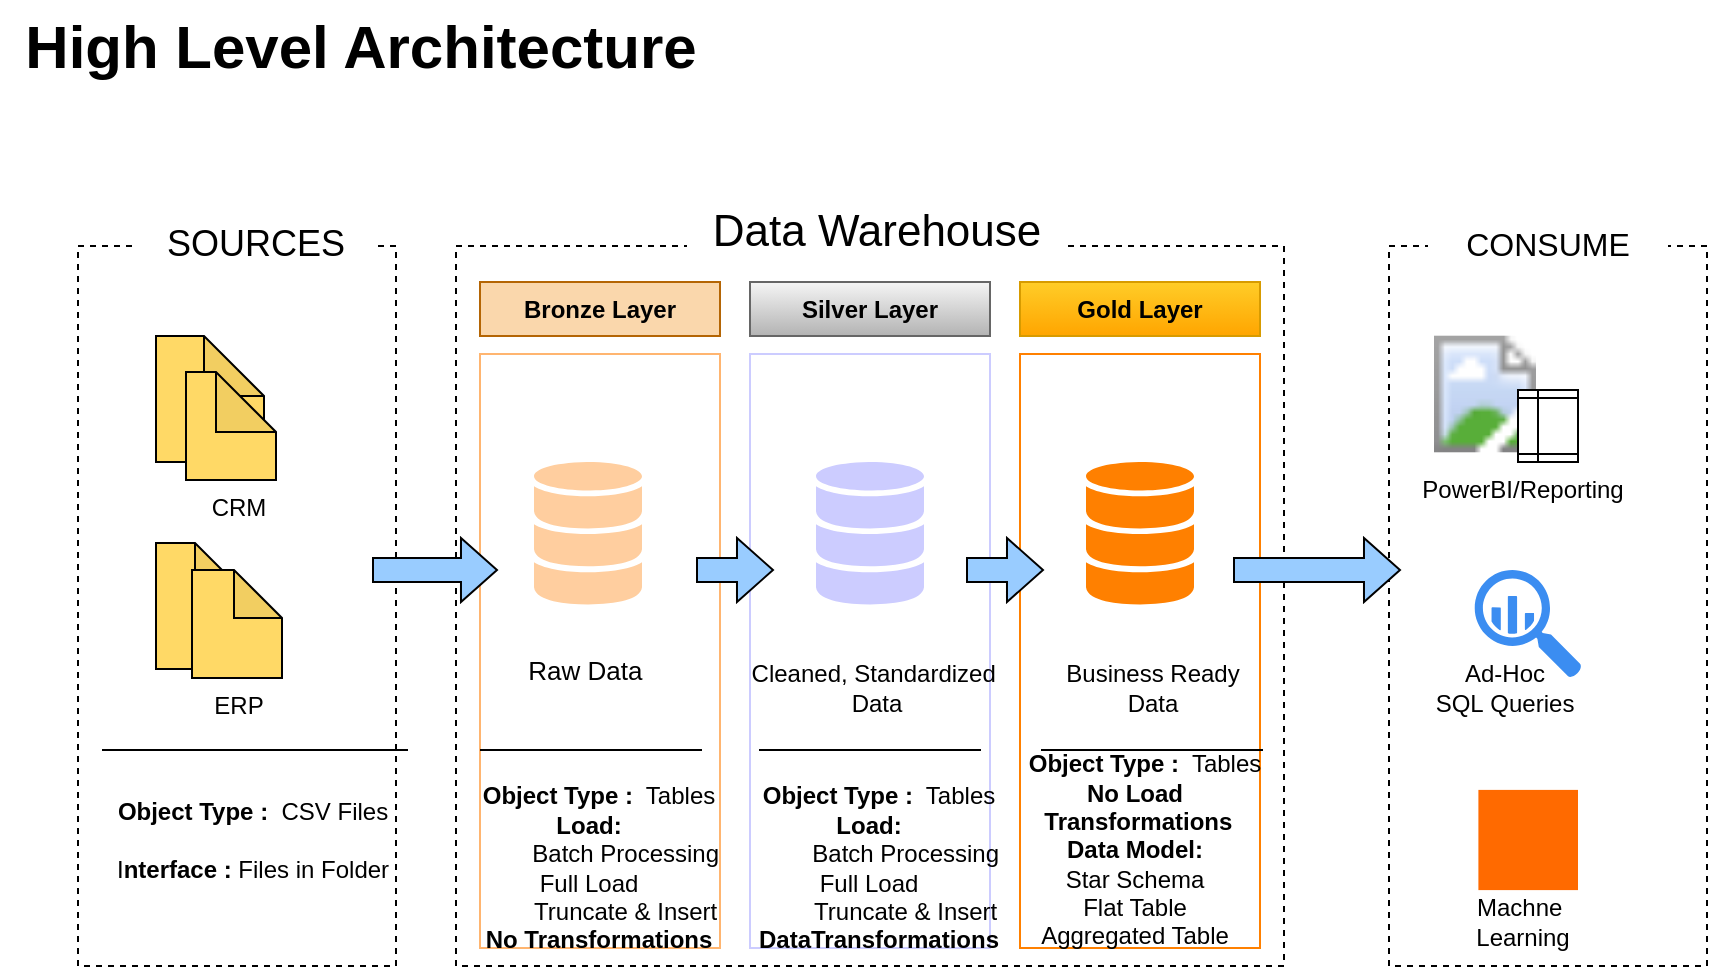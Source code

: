 <mxfile version="27.0.9">
  <diagram name="Page-1" id="r5nAc7xVuk7UNNE1zsX5">
    <mxGraphModel dx="1722" dy="537" grid="1" gridSize="9" guides="1" tooltips="1" connect="1" arrows="0" fold="1" page="1" pageScale="1" pageWidth="850" pageHeight="1100" math="0" shadow="0">
      <root>
        <mxCell id="0" />
        <mxCell id="1" parent="0" />
        <mxCell id="3-WSOy0jhSaHZW4H2ldb-1" value="&lt;font style=&quot;font-size: 30px;&quot;&gt;&lt;b&gt;Hig&lt;font style=&quot;&quot;&gt;h Level Architecture&lt;/font&gt;&lt;/b&gt;&lt;/font&gt;" style="text;html=1;align=center;verticalAlign=middle;resizable=0;points=[];autosize=1;strokeColor=none;fillColor=none;" parent="1" vertex="1">
          <mxGeometry x="-24" y="21" width="360" height="45" as="geometry" />
        </mxCell>
        <mxCell id="3-WSOy0jhSaHZW4H2ldb-2" value="CRM" style="rounded=0;whiteSpace=wrap;html=1;fillColor=none;dashed=1;" parent="1" vertex="1">
          <mxGeometry x="15" y="144" width="159" height="360" as="geometry" />
        </mxCell>
        <mxCell id="3-WSOy0jhSaHZW4H2ldb-3" value="" style="rounded=0;whiteSpace=wrap;html=1;fillColor=none;dashed=1;" parent="1" vertex="1">
          <mxGeometry x="204" y="144" width="414" height="360" as="geometry" />
        </mxCell>
        <mxCell id="3-WSOy0jhSaHZW4H2ldb-5" value="&lt;font style=&quot;font-size: 22px;&quot;&gt;Data Warehouse&lt;/font&gt;" style="rounded=0;whiteSpace=wrap;html=1;fillColor=default;strokeColor=none;" parent="1" vertex="1">
          <mxGeometry x="319.5" y="120" width="189" height="33" as="geometry" />
        </mxCell>
        <mxCell id="3-WSOy0jhSaHZW4H2ldb-6" value="&lt;font style=&quot;font-size: 18px;&quot;&gt;SOURCES&lt;/font&gt;" style="rounded=0;whiteSpace=wrap;html=1;fillColor=default;strokeColor=none;" parent="1" vertex="1">
          <mxGeometry x="43.5" y="126" width="120" height="33" as="geometry" />
        </mxCell>
        <mxCell id="3-WSOy0jhSaHZW4H2ldb-7" value="" style="rounded=0;whiteSpace=wrap;html=1;fillColor=none;dashed=1;" parent="1" vertex="1">
          <mxGeometry x="670.5" y="144" width="159" height="360" as="geometry" />
        </mxCell>
        <mxCell id="3-WSOy0jhSaHZW4H2ldb-9" value="&lt;font style=&quot;font-size: 16px;&quot;&gt;CONSUME&lt;/font&gt;" style="rounded=0;whiteSpace=wrap;html=1;fillColor=default;strokeColor=none;" parent="1" vertex="1">
          <mxGeometry x="690" y="126" width="120" height="33" as="geometry" />
        </mxCell>
        <mxCell id="3-WSOy0jhSaHZW4H2ldb-10" value="&lt;b&gt;Bronze Layer&lt;/b&gt;" style="rounded=0;whiteSpace=wrap;html=1;fillColor=#fad7ac;strokeColor=#b46504;" parent="1" vertex="1">
          <mxGeometry x="216" y="162" width="120" height="27" as="geometry" />
        </mxCell>
        <mxCell id="3-WSOy0jhSaHZW4H2ldb-11" value="&lt;b&gt;Silver Layer&lt;/b&gt;" style="rounded=0;whiteSpace=wrap;html=1;fillColor=#f5f5f5;gradientColor=#b3b3b3;strokeColor=#666666;" parent="1" vertex="1">
          <mxGeometry x="351" y="162" width="120" height="27" as="geometry" />
        </mxCell>
        <mxCell id="3-WSOy0jhSaHZW4H2ldb-12" value="&lt;b&gt;Gold Layer&lt;/b&gt;" style="rounded=0;whiteSpace=wrap;html=1;fillColor=#ffcd28;gradientColor=#ffa500;strokeColor=#d79b00;" parent="1" vertex="1">
          <mxGeometry x="486" y="162" width="120" height="27" as="geometry" />
        </mxCell>
        <mxCell id="3-WSOy0jhSaHZW4H2ldb-13" style="edgeStyle=orthogonalEdgeStyle;rounded=0;orthogonalLoop=1;jettySize=auto;html=1;exitX=0.5;exitY=1;exitDx=0;exitDy=0;" parent="1" source="3-WSOy0jhSaHZW4H2ldb-11" target="3-WSOy0jhSaHZW4H2ldb-11" edge="1">
          <mxGeometry relative="1" as="geometry" />
        </mxCell>
        <mxCell id="3-WSOy0jhSaHZW4H2ldb-14" value="" style="rounded=0;whiteSpace=wrap;html=1;fillColor=none;strokeColor=#FFB570;" parent="1" vertex="1">
          <mxGeometry x="216" y="198" width="120" height="297" as="geometry" />
        </mxCell>
        <mxCell id="3-WSOy0jhSaHZW4H2ldb-15" value="" style="rounded=0;whiteSpace=wrap;html=1;strokeColor=#CCCCFF;" parent="1" vertex="1">
          <mxGeometry x="351" y="198" width="120" height="297" as="geometry" />
        </mxCell>
        <mxCell id="3-WSOy0jhSaHZW4H2ldb-16" value="" style="rounded=0;whiteSpace=wrap;html=1;strokeColor=#FF8000;" parent="1" vertex="1">
          <mxGeometry x="486" y="198" width="120" height="297" as="geometry" />
        </mxCell>
        <mxCell id="3-WSOy0jhSaHZW4H2ldb-18" value="" style="shape=note;whiteSpace=wrap;html=1;backgroundOutline=1;darkOpacity=0.05;fillColor=#FFD966;" parent="1" vertex="1">
          <mxGeometry x="54" y="189" width="54" height="63" as="geometry" />
        </mxCell>
        <mxCell id="3-WSOy0jhSaHZW4H2ldb-19" value="" style="shape=note;whiteSpace=wrap;html=1;backgroundOutline=1;darkOpacity=0.05;fillColor=#FFD966;" parent="1" vertex="1">
          <mxGeometry x="69" y="207" width="45" height="54" as="geometry" />
        </mxCell>
        <mxCell id="3-WSOy0jhSaHZW4H2ldb-20" value="" style="shape=note;whiteSpace=wrap;html=1;backgroundOutline=1;darkOpacity=0.05;fillColor=#FFD966;" parent="1" vertex="1">
          <mxGeometry x="54" y="292.5" width="49.5" height="63" as="geometry" />
        </mxCell>
        <mxCell id="3-WSOy0jhSaHZW4H2ldb-21" value="" style="shape=note;whiteSpace=wrap;html=1;backgroundOutline=1;darkOpacity=0.05;fillColor=#FFD966;size=24;" parent="1" vertex="1">
          <mxGeometry x="72" y="306" width="45" height="54" as="geometry" />
        </mxCell>
        <mxCell id="3-WSOy0jhSaHZW4H2ldb-22" value="ERP" style="text;html=1;align=center;verticalAlign=middle;resizable=0;points=[];autosize=1;strokeColor=none;fillColor=none;" parent="1" vertex="1">
          <mxGeometry x="72" y="360" width="45" height="27" as="geometry" />
        </mxCell>
        <mxCell id="3-WSOy0jhSaHZW4H2ldb-23" value="CRM" style="text;html=1;align=center;verticalAlign=middle;resizable=0;points=[];autosize=1;strokeColor=none;fillColor=none;" parent="1" vertex="1">
          <mxGeometry x="72" y="261" width="45" height="27" as="geometry" />
        </mxCell>
        <mxCell id="3-WSOy0jhSaHZW4H2ldb-27" value="" style="endArrow=none;html=1;rounded=0;" parent="1" edge="1">
          <mxGeometry width="50" height="50" relative="1" as="geometry">
            <mxPoint x="27" y="396" as="sourcePoint" />
            <mxPoint x="180" y="396" as="targetPoint" />
            <Array as="points">
              <mxPoint x="27" y="396" />
              <mxPoint x="99" y="396" />
              <mxPoint x="162" y="396" />
            </Array>
          </mxGeometry>
        </mxCell>
        <mxCell id="3-WSOy0jhSaHZW4H2ldb-29" value="&lt;b&gt;Object Type :&lt;/b&gt;&amp;nbsp; CSV Files&lt;div&gt;&lt;br&gt;&lt;div&gt;I&lt;b&gt;nterface :&lt;/b&gt; Files in Folder&lt;/div&gt;&lt;/div&gt;" style="text;html=1;align=center;verticalAlign=middle;resizable=0;points=[];autosize=1;strokeColor=none;fillColor=none;" parent="1" vertex="1">
          <mxGeometry x="21" y="414" width="162" height="54" as="geometry" />
        </mxCell>
        <mxCell id="3-WSOy0jhSaHZW4H2ldb-33" value="" style="sketch=0;shadow=0;dashed=0;html=1;strokeColor=none;labelPosition=center;verticalLabelPosition=bottom;verticalAlign=top;outlineConnect=0;align=center;shape=mxgraph.office.databases.database_mini_3;fillColor=#FFCE9F;" parent="1" vertex="1">
          <mxGeometry x="243" y="252" width="54" height="72" as="geometry" />
        </mxCell>
        <mxCell id="3-WSOy0jhSaHZW4H2ldb-34" value="" style="sketch=0;shadow=0;dashed=0;html=1;strokeColor=none;labelPosition=center;verticalLabelPosition=bottom;verticalAlign=top;outlineConnect=0;align=center;shape=mxgraph.office.databases.database_mini_3;fillColor=#CCCCFF;" parent="1" vertex="1">
          <mxGeometry x="384" y="252" width="54" height="72" as="geometry" />
        </mxCell>
        <mxCell id="3-WSOy0jhSaHZW4H2ldb-35" value="" style="sketch=0;shadow=0;dashed=0;html=1;strokeColor=none;labelPosition=center;verticalLabelPosition=bottom;verticalAlign=top;outlineConnect=0;align=center;shape=mxgraph.office.databases.database_mini_3;fillColor=#FF8000;" parent="1" vertex="1">
          <mxGeometry x="519" y="252" width="54" height="72" as="geometry" />
        </mxCell>
        <mxCell id="3-WSOy0jhSaHZW4H2ldb-38" value="" style="shape=flexArrow;endArrow=classic;html=1;rounded=0;entryX=0.033;entryY=0.36;entryDx=0;entryDy=0;entryPerimeter=0;endWidth=19;endSize=5.67;width=12;fillColor=#99CCFF;" parent="1" edge="1">
          <mxGeometry width="50" height="50" relative="1" as="geometry">
            <mxPoint x="324" y="306" as="sourcePoint" />
            <mxPoint x="363" y="306" as="targetPoint" />
          </mxGeometry>
        </mxCell>
        <mxCell id="3-WSOy0jhSaHZW4H2ldb-40" value="" style="shape=flexArrow;endArrow=classic;html=1;rounded=0;entryX=0.033;entryY=0.36;entryDx=0;entryDy=0;entryPerimeter=0;endWidth=19;endSize=5.67;width=12;fillColor=#99CCFF;" parent="1" edge="1">
          <mxGeometry width="50" height="50" relative="1" as="geometry">
            <mxPoint x="459" y="306" as="sourcePoint" />
            <mxPoint x="498" y="306" as="targetPoint" />
          </mxGeometry>
        </mxCell>
        <mxCell id="3-WSOy0jhSaHZW4H2ldb-41" value="" style="shape=flexArrow;endArrow=classic;html=1;rounded=0;entryX=0.033;entryY=0.36;entryDx=0;entryDy=0;entryPerimeter=0;endWidth=19;endSize=5.67;width=12;fillColor=#99CCFF;" parent="1" edge="1">
          <mxGeometry width="50" height="50" relative="1" as="geometry">
            <mxPoint x="592.5" y="306" as="sourcePoint" />
            <mxPoint x="676.5" y="306" as="targetPoint" />
          </mxGeometry>
        </mxCell>
        <mxCell id="3-WSOy0jhSaHZW4H2ldb-43" value="&lt;font style=&quot;font-size: 13px;&quot;&gt;Raw Data&amp;nbsp;&lt;/font&gt;" style="text;html=1;align=center;verticalAlign=middle;resizable=0;points=[];autosize=1;strokeColor=none;fillColor=none;" parent="1" vertex="1">
          <mxGeometry x="229.5" y="342" width="81" height="27" as="geometry" />
        </mxCell>
        <mxCell id="3-WSOy0jhSaHZW4H2ldb-44" value="Cleaned, Standardized&amp;nbsp;&lt;div&gt;Data&lt;/div&gt;" style="text;html=1;align=center;verticalAlign=middle;resizable=0;points=[];autosize=1;strokeColor=none;fillColor=none;" parent="1" vertex="1">
          <mxGeometry x="342" y="342" width="144" height="45" as="geometry" />
        </mxCell>
        <mxCell id="3-WSOy0jhSaHZW4H2ldb-45" value="Business Ready&lt;div&gt;Data&lt;/div&gt;" style="text;html=1;align=center;verticalAlign=middle;resizable=0;points=[];autosize=1;strokeColor=none;fillColor=none;" parent="1" vertex="1">
          <mxGeometry x="498" y="342" width="108" height="45" as="geometry" />
        </mxCell>
        <mxCell id="3-WSOy0jhSaHZW4H2ldb-47" value="" style="endArrow=none;html=1;rounded=0;" parent="1" edge="1">
          <mxGeometry width="50" height="50" relative="1" as="geometry">
            <mxPoint x="228" y="396" as="sourcePoint" />
            <mxPoint x="327" y="396" as="targetPoint" />
            <Array as="points">
              <mxPoint x="216" y="396" />
              <mxPoint x="273" y="396" />
              <mxPoint x="327" y="396" />
            </Array>
          </mxGeometry>
        </mxCell>
        <mxCell id="3-WSOy0jhSaHZW4H2ldb-48" value="" style="endArrow=none;html=1;rounded=0;" parent="1" edge="1">
          <mxGeometry width="50" height="50" relative="1" as="geometry">
            <mxPoint x="367.5" y="396" as="sourcePoint" />
            <mxPoint x="466.5" y="396" as="targetPoint" />
            <Array as="points">
              <mxPoint x="355.5" y="396" />
              <mxPoint x="412.5" y="396" />
              <mxPoint x="466.5" y="396" />
            </Array>
          </mxGeometry>
        </mxCell>
        <mxCell id="3-WSOy0jhSaHZW4H2ldb-49" value="" style="endArrow=none;html=1;rounded=0;" parent="1" edge="1">
          <mxGeometry width="50" height="50" relative="1" as="geometry">
            <mxPoint x="508.5" y="396" as="sourcePoint" />
            <mxPoint x="607.5" y="396" as="targetPoint" />
            <Array as="points">
              <mxPoint x="496.5" y="396" />
              <mxPoint x="553.5" y="396" />
              <mxPoint x="607.5" y="396" />
            </Array>
          </mxGeometry>
        </mxCell>
        <mxCell id="3-WSOy0jhSaHZW4H2ldb-50" value="&lt;b&gt;&amp;nbsp; &amp;nbsp;Object Type :&lt;/b&gt;&amp;nbsp; Tables&lt;div&gt;&lt;b style=&quot;background-color: transparent; color: light-dark(rgb(0, 0, 0), rgb(255, 255, 255));&quot;&gt;Load:&lt;/b&gt;&lt;div&gt;&lt;div&gt;&lt;span style=&quot;background-color: transparent; color: light-dark(rgb(0, 0, 0), rgb(255, 255, 255));&quot;&gt;&amp;nbsp; &amp;nbsp; &amp;nbsp; &amp;nbsp; &amp;nbsp; &amp;nbsp;Batch Processing&lt;/span&gt;&lt;/div&gt;&lt;div&gt;&lt;span style=&quot;background-color: transparent; color: light-dark(rgb(0, 0, 0), rgb(255, 255, 255));&quot;&gt;Full Load&lt;/span&gt;&lt;/div&gt;&lt;div&gt;&lt;span style=&quot;background-color: transparent; color: light-dark(rgb(0, 0, 0), rgb(255, 255, 255));&quot;&gt;&amp;nbsp; &amp;nbsp; &amp;nbsp; &amp;nbsp; &amp;nbsp; &amp;nbsp;Truncate &amp;amp; Insert&lt;/span&gt;&lt;/div&gt;&lt;div&gt;&lt;b&gt;&amp;nbsp; &amp;nbsp;No Transformations&lt;/b&gt;&lt;/div&gt;&lt;/div&gt;&lt;/div&gt;" style="text;html=1;align=center;verticalAlign=middle;resizable=0;points=[];autosize=1;strokeColor=none;fillColor=none;" parent="1" vertex="1">
          <mxGeometry x="193.5" y="405" width="153" height="99" as="geometry" />
        </mxCell>
        <mxCell id="3-WSOy0jhSaHZW4H2ldb-51" value="&lt;b&gt;&amp;nbsp; &amp;nbsp;Object Type :&lt;/b&gt;&amp;nbsp; Tables&lt;div&gt;&lt;b style=&quot;background-color: transparent; color: light-dark(rgb(0, 0, 0), rgb(255, 255, 255));&quot;&gt;Load:&lt;/b&gt;&lt;div&gt;&lt;div&gt;&lt;span style=&quot;background-color: transparent; color: light-dark(rgb(0, 0, 0), rgb(255, 255, 255));&quot;&gt;&amp;nbsp; &amp;nbsp; &amp;nbsp; &amp;nbsp; &amp;nbsp; &amp;nbsp;Batch Processing&lt;/span&gt;&lt;/div&gt;&lt;div&gt;&lt;span style=&quot;background-color: transparent; color: light-dark(rgb(0, 0, 0), rgb(255, 255, 255));&quot;&gt;Full Load&lt;/span&gt;&lt;/div&gt;&lt;div&gt;&lt;span style=&quot;background-color: transparent; color: light-dark(rgb(0, 0, 0), rgb(255, 255, 255));&quot;&gt;&amp;nbsp; &amp;nbsp; &amp;nbsp; &amp;nbsp; &amp;nbsp; &amp;nbsp;Truncate &amp;amp; Insert&lt;/span&gt;&lt;/div&gt;&lt;div&gt;&lt;b&gt;&amp;nbsp; &amp;nbsp;DataTransformations&lt;/b&gt;&lt;/div&gt;&lt;/div&gt;&lt;/div&gt;" style="text;html=1;align=center;verticalAlign=middle;resizable=0;points=[];autosize=1;strokeColor=none;fillColor=none;" parent="1" vertex="1">
          <mxGeometry x="333" y="405" width="153" height="99" as="geometry" />
        </mxCell>
        <mxCell id="3-WSOy0jhSaHZW4H2ldb-52" value="&lt;b&gt;&amp;nbsp; &amp;nbsp;Object Type :&lt;/b&gt;&amp;nbsp; Tables&lt;div&gt;&lt;b style=&quot;background-color: transparent; color: light-dark(rgb(0, 0, 0), rgb(255, 255, 255));&quot;&gt;No Load&lt;/b&gt;&lt;/div&gt;&lt;div&gt;&lt;b style=&quot;background-color: transparent; color: light-dark(rgb(0, 0, 0), rgb(255, 255, 255));&quot;&gt;&amp;nbsp;Transformations&lt;/b&gt;&lt;/div&gt;&lt;div&gt;&lt;b style=&quot;background-color: transparent; color: light-dark(rgb(0, 0, 0), rgb(255, 255, 255));&quot;&gt;Data Model:&lt;/b&gt;&lt;/div&gt;&lt;div&gt;Star Schema&lt;/div&gt;&lt;div&gt;Flat Table&lt;/div&gt;&lt;div&gt;Aggregated Table&lt;/div&gt;" style="text;html=1;align=center;verticalAlign=middle;resizable=0;points=[];autosize=1;strokeColor=none;fillColor=none;" parent="1" vertex="1">
          <mxGeometry x="471" y="387" width="144" height="117" as="geometry" />
        </mxCell>
        <mxCell id="3-WSOy0jhSaHZW4H2ldb-53" value="" style="image;aspect=fixed;html=1;points=[];align=center;fontSize=12;image=img/lib/azure2/power_platform/PowerBI.svg;" parent="1" vertex="1">
          <mxGeometry x="693" y="184" width="51" height="68" as="geometry" />
        </mxCell>
        <mxCell id="3-WSOy0jhSaHZW4H2ldb-61" value="" style="shape=table;startSize=0;container=1;collapsible=0;childLayout=tableLayout;fontSize=16;" parent="1" vertex="1">
          <mxGeometry x="735" y="216" width="30" height="36" as="geometry" />
        </mxCell>
        <mxCell id="3-WSOy0jhSaHZW4H2ldb-62" value="" style="shape=tableRow;horizontal=0;startSize=0;swimlaneHead=0;swimlaneBody=0;strokeColor=inherit;top=0;left=0;bottom=0;right=0;collapsible=0;dropTarget=0;fillColor=none;points=[[0,0.5],[1,0.5]];portConstraint=eastwest;fontSize=16;" parent="3-WSOy0jhSaHZW4H2ldb-61" vertex="1">
          <mxGeometry width="30" height="4" as="geometry" />
        </mxCell>
        <mxCell id="3-WSOy0jhSaHZW4H2ldb-63" value="" style="shape=partialRectangle;html=1;whiteSpace=wrap;connectable=0;strokeColor=inherit;overflow=hidden;fillColor=none;top=0;left=0;bottom=0;right=0;pointerEvents=1;fontSize=16;" parent="3-WSOy0jhSaHZW4H2ldb-62" vertex="1">
          <mxGeometry width="10" height="4" as="geometry">
            <mxRectangle width="10" height="4" as="alternateBounds" />
          </mxGeometry>
        </mxCell>
        <mxCell id="3-WSOy0jhSaHZW4H2ldb-64" value="" style="shape=partialRectangle;html=1;whiteSpace=wrap;connectable=0;strokeColor=inherit;overflow=hidden;fillColor=none;top=0;left=0;bottom=0;right=0;pointerEvents=1;fontSize=16;" parent="3-WSOy0jhSaHZW4H2ldb-62" vertex="1">
          <mxGeometry x="10" height="4" as="geometry">
            <mxRectangle height="4" as="alternateBounds" />
          </mxGeometry>
        </mxCell>
        <mxCell id="3-WSOy0jhSaHZW4H2ldb-65" value="" style="shape=partialRectangle;html=1;whiteSpace=wrap;connectable=0;strokeColor=inherit;overflow=hidden;fillColor=none;top=0;left=0;bottom=0;right=0;pointerEvents=1;fontSize=16;" parent="3-WSOy0jhSaHZW4H2ldb-62" vertex="1">
          <mxGeometry x="10" width="20" height="4" as="geometry">
            <mxRectangle width="20" height="4" as="alternateBounds" />
          </mxGeometry>
        </mxCell>
        <mxCell id="3-WSOy0jhSaHZW4H2ldb-66" value="" style="shape=tableRow;horizontal=0;startSize=0;swimlaneHead=0;swimlaneBody=0;strokeColor=inherit;top=0;left=0;bottom=0;right=0;collapsible=0;dropTarget=0;fillColor=none;points=[[0,0.5],[1,0.5]];portConstraint=eastwest;fontSize=16;" parent="3-WSOy0jhSaHZW4H2ldb-61" vertex="1">
          <mxGeometry y="4" width="30" height="28" as="geometry" />
        </mxCell>
        <mxCell id="3-WSOy0jhSaHZW4H2ldb-67" value="" style="shape=partialRectangle;html=1;whiteSpace=wrap;connectable=0;strokeColor=inherit;overflow=hidden;fillColor=none;top=0;left=0;bottom=0;right=0;pointerEvents=1;fontSize=16;" parent="3-WSOy0jhSaHZW4H2ldb-66" vertex="1">
          <mxGeometry width="10" height="28" as="geometry">
            <mxRectangle width="10" height="28" as="alternateBounds" />
          </mxGeometry>
        </mxCell>
        <mxCell id="3-WSOy0jhSaHZW4H2ldb-68" value="" style="shape=partialRectangle;html=1;whiteSpace=wrap;connectable=0;strokeColor=inherit;overflow=hidden;fillColor=none;top=0;left=0;bottom=0;right=0;pointerEvents=1;fontSize=16;" parent="3-WSOy0jhSaHZW4H2ldb-66" vertex="1">
          <mxGeometry x="10" height="28" as="geometry">
            <mxRectangle height="28" as="alternateBounds" />
          </mxGeometry>
        </mxCell>
        <mxCell id="3-WSOy0jhSaHZW4H2ldb-69" value="" style="shape=partialRectangle;html=1;whiteSpace=wrap;connectable=0;strokeColor=inherit;overflow=hidden;fillColor=none;top=0;left=0;bottom=0;right=0;pointerEvents=1;fontSize=16;" parent="3-WSOy0jhSaHZW4H2ldb-66" vertex="1">
          <mxGeometry x="10" width="20" height="28" as="geometry">
            <mxRectangle width="20" height="28" as="alternateBounds" />
          </mxGeometry>
        </mxCell>
        <mxCell id="3-WSOy0jhSaHZW4H2ldb-70" value="" style="shape=tableRow;horizontal=0;startSize=0;swimlaneHead=0;swimlaneBody=0;strokeColor=inherit;top=0;left=0;bottom=0;right=0;collapsible=0;dropTarget=0;fillColor=none;points=[[0,0.5],[1,0.5]];portConstraint=eastwest;fontSize=16;" parent="3-WSOy0jhSaHZW4H2ldb-61" vertex="1">
          <mxGeometry y="32" width="30" height="4" as="geometry" />
        </mxCell>
        <mxCell id="3-WSOy0jhSaHZW4H2ldb-71" value="" style="shape=partialRectangle;html=1;whiteSpace=wrap;connectable=0;strokeColor=inherit;overflow=hidden;fillColor=none;top=0;left=0;bottom=0;right=0;pointerEvents=1;fontSize=16;" parent="3-WSOy0jhSaHZW4H2ldb-70" vertex="1">
          <mxGeometry width="10" height="4" as="geometry">
            <mxRectangle width="10" height="4" as="alternateBounds" />
          </mxGeometry>
        </mxCell>
        <mxCell id="3-WSOy0jhSaHZW4H2ldb-72" value="" style="shape=partialRectangle;html=1;whiteSpace=wrap;connectable=0;strokeColor=inherit;overflow=hidden;fillColor=none;top=0;left=0;bottom=0;right=0;pointerEvents=1;fontSize=16;" parent="3-WSOy0jhSaHZW4H2ldb-70" vertex="1">
          <mxGeometry x="10" height="4" as="geometry">
            <mxRectangle height="4" as="alternateBounds" />
          </mxGeometry>
        </mxCell>
        <mxCell id="3-WSOy0jhSaHZW4H2ldb-73" value="" style="shape=partialRectangle;html=1;whiteSpace=wrap;connectable=0;strokeColor=inherit;overflow=hidden;fillColor=none;top=0;left=0;bottom=0;right=0;pointerEvents=1;fontSize=16;" parent="3-WSOy0jhSaHZW4H2ldb-70" vertex="1">
          <mxGeometry x="10" width="20" height="4" as="geometry">
            <mxRectangle width="20" height="4" as="alternateBounds" />
          </mxGeometry>
        </mxCell>
        <mxCell id="3-WSOy0jhSaHZW4H2ldb-74" value="PowerBI/Reporting" style="text;html=1;align=center;verticalAlign=middle;resizable=0;points=[];autosize=1;strokeColor=none;fillColor=none;" parent="1" vertex="1">
          <mxGeometry x="673.9" y="252" width="126" height="27" as="geometry" />
        </mxCell>
        <mxCell id="3-WSOy0jhSaHZW4H2ldb-76" value="" style="points=[];aspect=fixed;html=1;align=center;shadow=0;dashed=0;fillColor=#FF6A00;strokeColor=none;shape=mxgraph.alibaba_cloud.machine_learning;" parent="1" vertex="1">
          <mxGeometry x="715.2" y="415.95" width="49.8" height="50.1" as="geometry" />
        </mxCell>
        <mxCell id="3-WSOy0jhSaHZW4H2ldb-77" value="Machne&amp;nbsp;&lt;div&gt;Learning&lt;/div&gt;" style="text;html=1;align=center;verticalAlign=middle;resizable=0;points=[];autosize=1;strokeColor=none;fillColor=none;" parent="1" vertex="1">
          <mxGeometry x="700.9" y="459" width="72" height="45" as="geometry" />
        </mxCell>
        <mxCell id="3-WSOy0jhSaHZW4H2ldb-78" value="Ad-Hoc&lt;div&gt;SQL&amp;nbsp;&lt;span style=&quot;background-color: transparent; color: light-dark(rgb(0, 0, 0), rgb(255, 255, 255));&quot;&gt;Queries&lt;/span&gt;&lt;/div&gt;" style="text;html=1;align=center;verticalAlign=middle;resizable=0;points=[];autosize=1;strokeColor=none;fillColor=none;" parent="1" vertex="1">
          <mxGeometry x="682.9" y="342" width="90" height="45" as="geometry" />
        </mxCell>
        <mxCell id="3-WSOy0jhSaHZW4H2ldb-79" value="" style="sketch=0;html=1;aspect=fixed;strokeColor=none;shadow=0;fillColor=#3B8DF1;verticalAlign=top;labelPosition=center;verticalLabelPosition=bottom;shape=mxgraph.gcp2.big_query" parent="1" vertex="1">
          <mxGeometry x="713.37" y="306" width="53.46" height="54" as="geometry" />
        </mxCell>
        <mxCell id="3-WSOy0jhSaHZW4H2ldb-80" value="" style="shape=flexArrow;endArrow=classic;html=1;rounded=0;endWidth=19;endSize=5.67;width=12;fillColor=#99CCFF;" parent="1" edge="1">
          <mxGeometry width="50" height="50" relative="1" as="geometry">
            <mxPoint x="162" y="306" as="sourcePoint" />
            <mxPoint x="225" y="306" as="targetPoint" />
          </mxGeometry>
        </mxCell>
      </root>
    </mxGraphModel>
  </diagram>
</mxfile>
